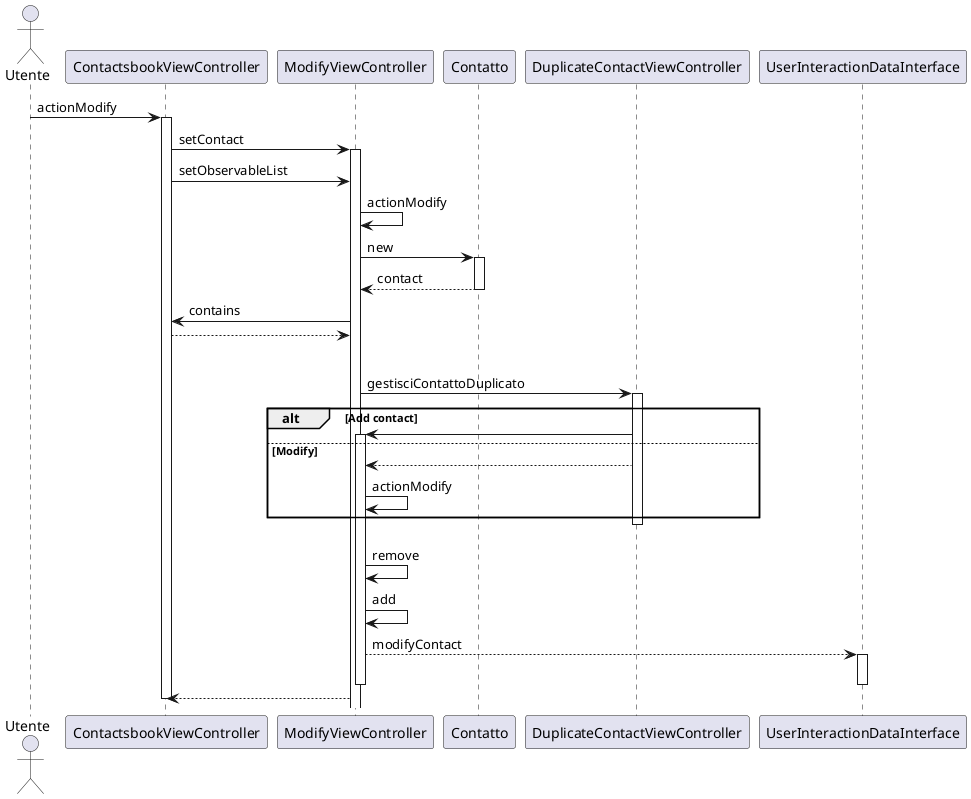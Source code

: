 @startuml
actor Utente
participant ContactsbookViewController
participant ModifyViewController
participant "Contatto" as Contact
participant DuplicateContactViewController
participant UserInteractionDataInterface


Utente -> ContactsbookViewController: actionModify
activate ContactsbookViewController
ContactsbookViewController->ModifyViewController: setContact
activate ModifyViewController
ContactsbookViewController->ModifyViewController: setObservableList
ModifyViewController -> ModifyViewController: actionModify
ModifyViewController->Contact: new
activate Contact
Contact-->ModifyViewController: contact
deactivate Contact
ModifyViewController->ContactsbookViewController: contains
ContactsbookViewController-->ModifyViewController
alt Contatto duplicato
    ModifyViewController -> DuplicateContactViewController: gestisciContattoDuplicato
    activate DuplicateContactViewController
    alt Add contact
        DuplicateContactViewController->ModifyViewController
    activate ModifyViewController
    else Modify
        DuplicateContactViewController-->ModifyViewController
        ModifyViewController->ModifyViewController:actionModify
    end
    deactivate DuplicateContactViewController 
else Contatto non duplicato
ModifyViewController->ModifyViewController: remove
ModifyViewController->ModifyViewController: add
ModifyViewController-->UserInteractionDataInterface: modifyContact
activate UserInteractionDataInterface
deactivate ModifyViewController
deactivate UserInteractionDataInterface
ModifyViewController-->ContactsbookViewController
deactivate ContactsbookViewController
@enduml 